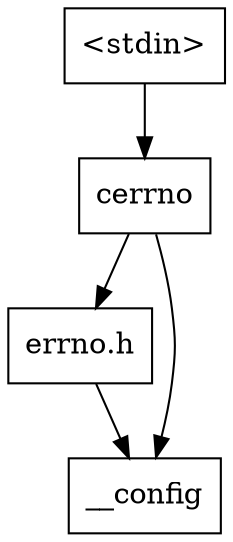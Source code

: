 digraph "dependencies" {
  header_0 [ shape="box", label="\<stdin\>" ];
  header_1 [ shape="box", label="cerrno" ];
  header_11 [ shape="box", label="errno.h" ];
  header_2 [ shape="box", label="__config" ];
  header_11 -> header_2;
  header_0 -> header_1;
  header_1 -> header_2;
  header_1 -> header_11;
}